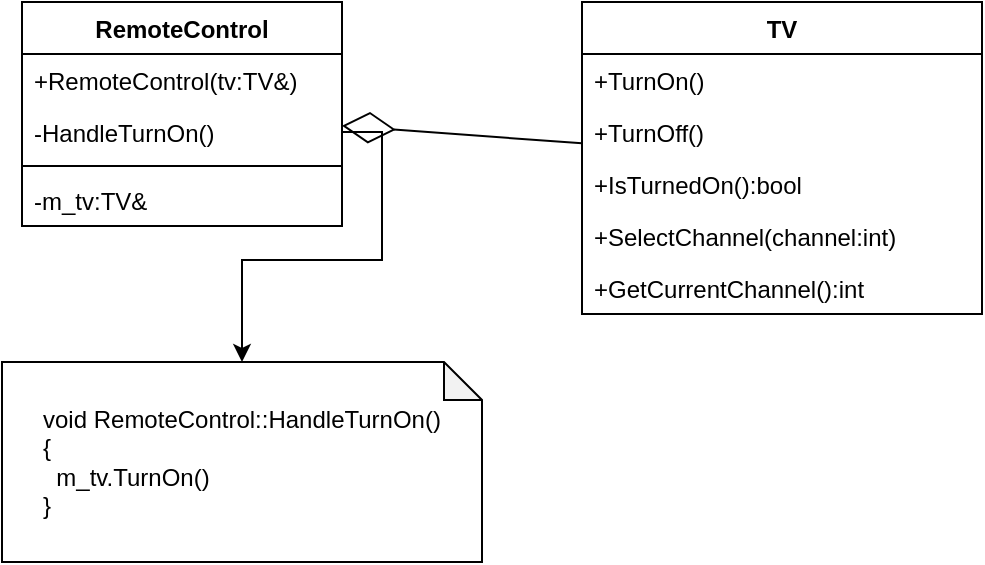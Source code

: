 <mxfile version="14.5.1" type="device"><diagram id="yN4uamWbjuZGDqm8cbg6" name="Страница 1"><mxGraphModel dx="1024" dy="592" grid="1" gridSize="10" guides="1" tooltips="1" connect="1" arrows="1" fold="1" page="1" pageScale="1" pageWidth="827" pageHeight="1169" math="0" shadow="0"><root><mxCell id="0"/><mxCell id="1" parent="0"/><mxCell id="LEEe3PYRZzJLNCYXb-5_-1" value="TV" style="swimlane;fontStyle=1;align=center;verticalAlign=top;childLayout=stackLayout;horizontal=1;startSize=26;horizontalStack=0;resizeParent=1;resizeParentMax=0;resizeLast=0;collapsible=1;marginBottom=0;" vertex="1" parent="1"><mxGeometry x="360" y="120" width="200" height="156" as="geometry"/></mxCell><mxCell id="LEEe3PYRZzJLNCYXb-5_-7" value="+TurnOn()" style="text;strokeColor=none;fillColor=none;align=left;verticalAlign=top;spacingLeft=4;spacingRight=4;overflow=hidden;rotatable=0;points=[[0,0.5],[1,0.5]];portConstraint=eastwest;" vertex="1" parent="LEEe3PYRZzJLNCYXb-5_-1"><mxGeometry y="26" width="200" height="26" as="geometry"/></mxCell><mxCell id="LEEe3PYRZzJLNCYXb-5_-8" value="+TurnOff()" style="text;strokeColor=none;fillColor=none;align=left;verticalAlign=top;spacingLeft=4;spacingRight=4;overflow=hidden;rotatable=0;points=[[0,0.5],[1,0.5]];portConstraint=eastwest;" vertex="1" parent="LEEe3PYRZzJLNCYXb-5_-1"><mxGeometry y="52" width="200" height="26" as="geometry"/></mxCell><mxCell id="LEEe3PYRZzJLNCYXb-5_-9" value="+IsTurnedOn():bool" style="text;strokeColor=none;fillColor=none;align=left;verticalAlign=top;spacingLeft=4;spacingRight=4;overflow=hidden;rotatable=0;points=[[0,0.5],[1,0.5]];portConstraint=eastwest;" vertex="1" parent="LEEe3PYRZzJLNCYXb-5_-1"><mxGeometry y="78" width="200" height="26" as="geometry"/></mxCell><mxCell id="LEEe3PYRZzJLNCYXb-5_-10" value="+SelectChannel(channel:int)" style="text;strokeColor=none;fillColor=none;align=left;verticalAlign=top;spacingLeft=4;spacingRight=4;overflow=hidden;rotatable=0;points=[[0,0.5],[1,0.5]];portConstraint=eastwest;" vertex="1" parent="LEEe3PYRZzJLNCYXb-5_-1"><mxGeometry y="104" width="200" height="26" as="geometry"/></mxCell><mxCell id="LEEe3PYRZzJLNCYXb-5_-11" value="+GetCurrentChannel():int" style="text;strokeColor=none;fillColor=none;align=left;verticalAlign=top;spacingLeft=4;spacingRight=4;overflow=hidden;rotatable=0;points=[[0,0.5],[1,0.5]];portConstraint=eastwest;" vertex="1" parent="LEEe3PYRZzJLNCYXb-5_-1"><mxGeometry y="130" width="200" height="26" as="geometry"/></mxCell><mxCell id="LEEe3PYRZzJLNCYXb-5_-5" value="RemoteControl" style="swimlane;fontStyle=1;align=center;verticalAlign=top;childLayout=stackLayout;horizontal=1;startSize=26;horizontalStack=0;resizeParent=1;resizeParentMax=0;resizeLast=0;collapsible=1;marginBottom=0;" vertex="1" parent="1"><mxGeometry x="80" y="120" width="160" height="112" as="geometry"/></mxCell><mxCell id="LEEe3PYRZzJLNCYXb-5_-12" value="+RemoteControl(tv:TV&amp;)" style="text;strokeColor=none;fillColor=none;align=left;verticalAlign=top;spacingLeft=4;spacingRight=4;overflow=hidden;rotatable=0;points=[[0,0.5],[1,0.5]];portConstraint=eastwest;" vertex="1" parent="LEEe3PYRZzJLNCYXb-5_-5"><mxGeometry y="26" width="160" height="26" as="geometry"/></mxCell><mxCell id="LEEe3PYRZzJLNCYXb-5_-15" value="-HandleTurnOn()" style="text;strokeColor=none;fillColor=none;align=left;verticalAlign=top;spacingLeft=4;spacingRight=4;overflow=hidden;rotatable=0;points=[[0,0.5],[1,0.5]];portConstraint=eastwest;" vertex="1" parent="LEEe3PYRZzJLNCYXb-5_-5"><mxGeometry y="52" width="160" height="26" as="geometry"/></mxCell><mxCell id="LEEe3PYRZzJLNCYXb-5_-13" value="" style="line;strokeWidth=1;fillColor=none;align=left;verticalAlign=middle;spacingTop=-1;spacingLeft=3;spacingRight=3;rotatable=0;labelPosition=right;points=[];portConstraint=eastwest;" vertex="1" parent="LEEe3PYRZzJLNCYXb-5_-5"><mxGeometry y="78" width="160" height="8" as="geometry"/></mxCell><mxCell id="LEEe3PYRZzJLNCYXb-5_-6" value="-m_tv:TV&amp;" style="text;strokeColor=none;fillColor=none;align=left;verticalAlign=top;spacingLeft=4;spacingRight=4;overflow=hidden;rotatable=0;points=[[0,0.5],[1,0.5]];portConstraint=eastwest;" vertex="1" parent="LEEe3PYRZzJLNCYXb-5_-5"><mxGeometry y="86" width="160" height="26" as="geometry"/></mxCell><mxCell id="LEEe3PYRZzJLNCYXb-5_-14" value="" style="endArrow=diamondThin;endFill=0;endSize=24;html=1;" edge="1" parent="1" source="LEEe3PYRZzJLNCYXb-5_-1" target="LEEe3PYRZzJLNCYXb-5_-5"><mxGeometry width="160" relative="1" as="geometry"><mxPoint x="50" y="410" as="sourcePoint"/><mxPoint x="210" y="410" as="targetPoint"/></mxGeometry></mxCell><mxCell id="LEEe3PYRZzJLNCYXb-5_-17" value="&lt;div style=&quot;text-align: left&quot;&gt;&lt;span&gt;void RemoteControl::HandleTurnOn()&lt;/span&gt;&lt;/div&gt;&lt;div style=&quot;text-align: left&quot;&gt;&lt;span&gt;{&lt;/span&gt;&lt;/div&gt;&lt;div style=&quot;text-align: left&quot;&gt;&lt;span&gt;&amp;nbsp; m_tv.TurnOn()&lt;/span&gt;&lt;/div&gt;&lt;div style=&quot;text-align: left&quot;&gt;&lt;span&gt;}&lt;/span&gt;&lt;/div&gt;" style="shape=note;whiteSpace=wrap;html=1;backgroundOutline=1;darkOpacity=0.05;size=19;" vertex="1" parent="1"><mxGeometry x="70" y="300" width="240" height="100" as="geometry"/></mxCell><mxCell id="LEEe3PYRZzJLNCYXb-5_-18" style="edgeStyle=orthogonalEdgeStyle;rounded=0;orthogonalLoop=1;jettySize=auto;html=1;" edge="1" parent="1" source="LEEe3PYRZzJLNCYXb-5_-15" target="LEEe3PYRZzJLNCYXb-5_-17"><mxGeometry relative="1" as="geometry"/></mxCell></root></mxGraphModel></diagram></mxfile>
